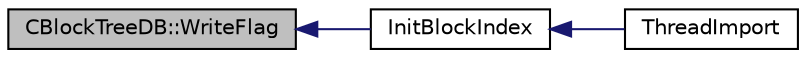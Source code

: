 digraph "CBlockTreeDB::WriteFlag"
{
  edge [fontname="Helvetica",fontsize="10",labelfontname="Helvetica",labelfontsize="10"];
  node [fontname="Helvetica",fontsize="10",shape=record];
  rankdir="LR";
  Node86 [label="CBlockTreeDB::WriteFlag",height=0.2,width=0.4,color="black", fillcolor="grey75", style="filled", fontcolor="black"];
  Node86 -> Node87 [dir="back",color="midnightblue",fontsize="10",style="solid",fontname="Helvetica"];
  Node87 [label="InitBlockIndex",height=0.2,width=0.4,color="black", fillcolor="white", style="filled",URL="$main_8h.html#a92e5e1fcbd56cc44c27d39b64da8a79a",tooltip="Initialize a new block tree database + block data on disk. "];
  Node87 -> Node88 [dir="back",color="midnightblue",fontsize="10",style="solid",fontname="Helvetica"];
  Node88 [label="ThreadImport",height=0.2,width=0.4,color="black", fillcolor="white", style="filled",URL="$init_8cpp.html#a0189c34248cd89bbbe20d4d6045bd7c9"];
}
